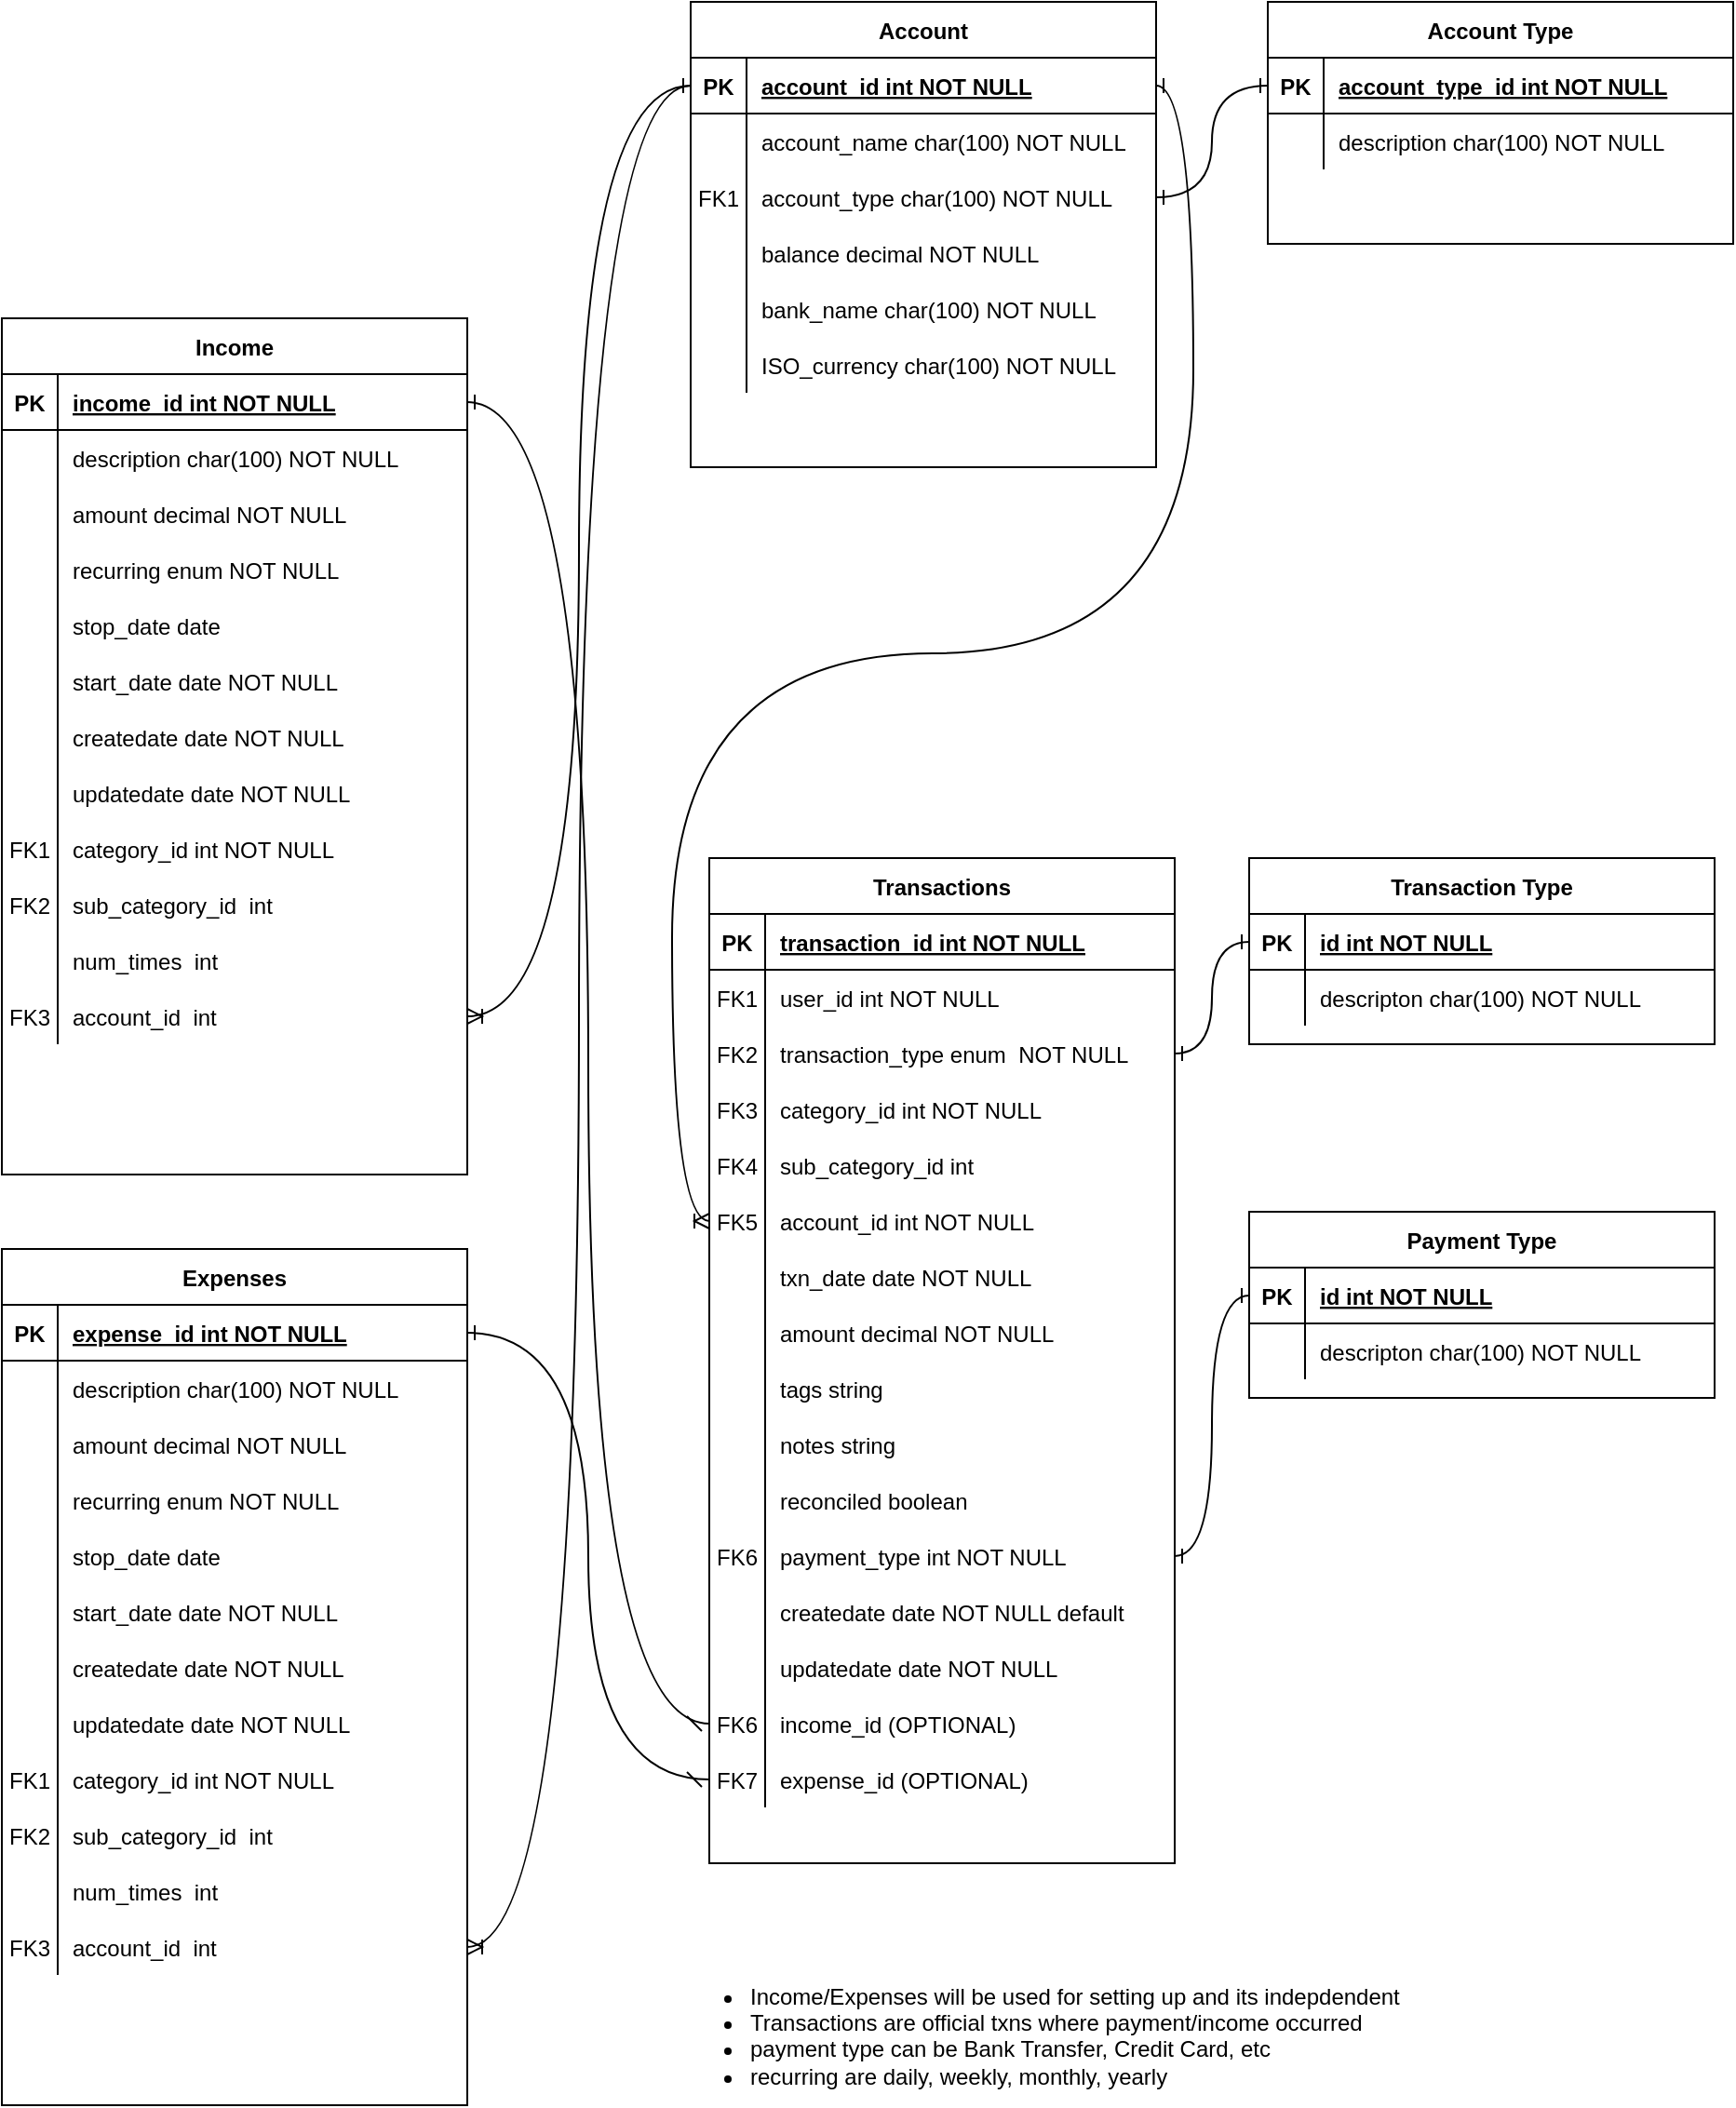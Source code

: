 <mxfile version="25.0.3">
  <diagram id="R2lEEEUBdFMjLlhIrx00" name="Page-1">
    <mxGraphModel dx="1194" dy="772" grid="1" gridSize="10" guides="1" tooltips="1" connect="1" arrows="1" fold="1" page="1" pageScale="1" pageWidth="850" pageHeight="1100" math="0" shadow="0" extFonts="Permanent Marker^https://fonts.googleapis.com/css?family=Permanent+Marker">
      <root>
        <mxCell id="0" />
        <mxCell id="1" parent="0" />
        <mxCell id="mBPnkxKKCFtXmlQn4-FQ-37" value="Transactions" style="shape=table;startSize=30;container=1;collapsible=1;childLayout=tableLayout;fixedRows=1;rowLines=0;fontStyle=1;align=center;resizeLast=1;" vertex="1" parent="1">
          <mxGeometry x="460" y="500" width="250" height="540" as="geometry" />
        </mxCell>
        <mxCell id="mBPnkxKKCFtXmlQn4-FQ-38" value="" style="shape=partialRectangle;collapsible=0;dropTarget=0;pointerEvents=0;fillColor=none;points=[[0,0.5],[1,0.5]];portConstraint=eastwest;top=0;left=0;right=0;bottom=1;" vertex="1" parent="mBPnkxKKCFtXmlQn4-FQ-37">
          <mxGeometry y="30" width="250" height="30" as="geometry" />
        </mxCell>
        <mxCell id="mBPnkxKKCFtXmlQn4-FQ-39" value="PK" style="shape=partialRectangle;overflow=hidden;connectable=0;fillColor=none;top=0;left=0;bottom=0;right=0;fontStyle=1;" vertex="1" parent="mBPnkxKKCFtXmlQn4-FQ-38">
          <mxGeometry width="30" height="30" as="geometry">
            <mxRectangle width="30" height="30" as="alternateBounds" />
          </mxGeometry>
        </mxCell>
        <mxCell id="mBPnkxKKCFtXmlQn4-FQ-40" value="transaction_id int NOT NULL " style="shape=partialRectangle;overflow=hidden;connectable=0;fillColor=none;top=0;left=0;bottom=0;right=0;align=left;spacingLeft=6;fontStyle=5;" vertex="1" parent="mBPnkxKKCFtXmlQn4-FQ-38">
          <mxGeometry x="30" width="220" height="30" as="geometry">
            <mxRectangle width="220" height="30" as="alternateBounds" />
          </mxGeometry>
        </mxCell>
        <mxCell id="mBPnkxKKCFtXmlQn4-FQ-41" value="" style="shape=partialRectangle;collapsible=0;dropTarget=0;pointerEvents=0;fillColor=none;points=[[0,0.5],[1,0.5]];portConstraint=eastwest;top=0;left=0;right=0;bottom=0;" vertex="1" parent="mBPnkxKKCFtXmlQn4-FQ-37">
          <mxGeometry y="60" width="250" height="30" as="geometry" />
        </mxCell>
        <mxCell id="mBPnkxKKCFtXmlQn4-FQ-42" value="FK1" style="shape=partialRectangle;overflow=hidden;connectable=0;fillColor=none;top=0;left=0;bottom=0;right=0;" vertex="1" parent="mBPnkxKKCFtXmlQn4-FQ-41">
          <mxGeometry width="30" height="30" as="geometry">
            <mxRectangle width="30" height="30" as="alternateBounds" />
          </mxGeometry>
        </mxCell>
        <mxCell id="mBPnkxKKCFtXmlQn4-FQ-43" value="user_id int NOT NULL" style="shape=partialRectangle;overflow=hidden;connectable=0;fillColor=none;top=0;left=0;bottom=0;right=0;align=left;spacingLeft=6;" vertex="1" parent="mBPnkxKKCFtXmlQn4-FQ-41">
          <mxGeometry x="30" width="220" height="30" as="geometry">
            <mxRectangle width="220" height="30" as="alternateBounds" />
          </mxGeometry>
        </mxCell>
        <mxCell id="mBPnkxKKCFtXmlQn4-FQ-44" value="" style="shape=partialRectangle;collapsible=0;dropTarget=0;pointerEvents=0;fillColor=none;points=[[0,0.5],[1,0.5]];portConstraint=eastwest;top=0;left=0;right=0;bottom=0;" vertex="1" parent="mBPnkxKKCFtXmlQn4-FQ-37">
          <mxGeometry y="90" width="250" height="30" as="geometry" />
        </mxCell>
        <mxCell id="mBPnkxKKCFtXmlQn4-FQ-45" value="FK2" style="shape=partialRectangle;overflow=hidden;connectable=0;fillColor=none;top=0;left=0;bottom=0;right=0;" vertex="1" parent="mBPnkxKKCFtXmlQn4-FQ-44">
          <mxGeometry width="30" height="30" as="geometry">
            <mxRectangle width="30" height="30" as="alternateBounds" />
          </mxGeometry>
        </mxCell>
        <mxCell id="mBPnkxKKCFtXmlQn4-FQ-46" value="transaction_type enum  NOT NULL" style="shape=partialRectangle;overflow=hidden;connectable=0;fillColor=none;top=0;left=0;bottom=0;right=0;align=left;spacingLeft=6;" vertex="1" parent="mBPnkxKKCFtXmlQn4-FQ-44">
          <mxGeometry x="30" width="220" height="30" as="geometry">
            <mxRectangle width="220" height="30" as="alternateBounds" />
          </mxGeometry>
        </mxCell>
        <mxCell id="mBPnkxKKCFtXmlQn4-FQ-47" value="" style="shape=partialRectangle;collapsible=0;dropTarget=0;pointerEvents=0;fillColor=none;points=[[0,0.5],[1,0.5]];portConstraint=eastwest;top=0;left=0;right=0;bottom=0;" vertex="1" parent="mBPnkxKKCFtXmlQn4-FQ-37">
          <mxGeometry y="120" width="250" height="30" as="geometry" />
        </mxCell>
        <mxCell id="mBPnkxKKCFtXmlQn4-FQ-48" value="FK3" style="shape=partialRectangle;overflow=hidden;connectable=0;fillColor=none;top=0;left=0;bottom=0;right=0;" vertex="1" parent="mBPnkxKKCFtXmlQn4-FQ-47">
          <mxGeometry width="30" height="30" as="geometry">
            <mxRectangle width="30" height="30" as="alternateBounds" />
          </mxGeometry>
        </mxCell>
        <mxCell id="mBPnkxKKCFtXmlQn4-FQ-49" value="category_id int NOT NULL" style="shape=partialRectangle;overflow=hidden;connectable=0;fillColor=none;top=0;left=0;bottom=0;right=0;align=left;spacingLeft=6;" vertex="1" parent="mBPnkxKKCFtXmlQn4-FQ-47">
          <mxGeometry x="30" width="220" height="30" as="geometry">
            <mxRectangle width="220" height="30" as="alternateBounds" />
          </mxGeometry>
        </mxCell>
        <mxCell id="mBPnkxKKCFtXmlQn4-FQ-50" value="" style="shape=partialRectangle;collapsible=0;dropTarget=0;pointerEvents=0;fillColor=none;points=[[0,0.5],[1,0.5]];portConstraint=eastwest;top=0;left=0;right=0;bottom=0;" vertex="1" parent="mBPnkxKKCFtXmlQn4-FQ-37">
          <mxGeometry y="150" width="250" height="30" as="geometry" />
        </mxCell>
        <mxCell id="mBPnkxKKCFtXmlQn4-FQ-51" value="FK4" style="shape=partialRectangle;overflow=hidden;connectable=0;fillColor=none;top=0;left=0;bottom=0;right=0;" vertex="1" parent="mBPnkxKKCFtXmlQn4-FQ-50">
          <mxGeometry width="30" height="30" as="geometry">
            <mxRectangle width="30" height="30" as="alternateBounds" />
          </mxGeometry>
        </mxCell>
        <mxCell id="mBPnkxKKCFtXmlQn4-FQ-52" value="sub_category_id int" style="shape=partialRectangle;overflow=hidden;connectable=0;fillColor=none;top=0;left=0;bottom=0;right=0;align=left;spacingLeft=6;" vertex="1" parent="mBPnkxKKCFtXmlQn4-FQ-50">
          <mxGeometry x="30" width="220" height="30" as="geometry">
            <mxRectangle width="220" height="30" as="alternateBounds" />
          </mxGeometry>
        </mxCell>
        <mxCell id="mBPnkxKKCFtXmlQn4-FQ-53" value="" style="shape=partialRectangle;collapsible=0;dropTarget=0;pointerEvents=0;fillColor=none;points=[[0,0.5],[1,0.5]];portConstraint=eastwest;top=0;left=0;right=0;bottom=0;" vertex="1" parent="mBPnkxKKCFtXmlQn4-FQ-37">
          <mxGeometry y="180" width="250" height="30" as="geometry" />
        </mxCell>
        <mxCell id="mBPnkxKKCFtXmlQn4-FQ-54" value="FK5" style="shape=partialRectangle;overflow=hidden;connectable=0;fillColor=none;top=0;left=0;bottom=0;right=0;" vertex="1" parent="mBPnkxKKCFtXmlQn4-FQ-53">
          <mxGeometry width="30" height="30" as="geometry">
            <mxRectangle width="30" height="30" as="alternateBounds" />
          </mxGeometry>
        </mxCell>
        <mxCell id="mBPnkxKKCFtXmlQn4-FQ-55" value="account_id int NOT NULL" style="shape=partialRectangle;overflow=hidden;connectable=0;fillColor=none;top=0;left=0;bottom=0;right=0;align=left;spacingLeft=6;" vertex="1" parent="mBPnkxKKCFtXmlQn4-FQ-53">
          <mxGeometry x="30" width="220" height="30" as="geometry">
            <mxRectangle width="220" height="30" as="alternateBounds" />
          </mxGeometry>
        </mxCell>
        <mxCell id="mBPnkxKKCFtXmlQn4-FQ-56" value="" style="shape=partialRectangle;collapsible=0;dropTarget=0;pointerEvents=0;fillColor=none;points=[[0,0.5],[1,0.5]];portConstraint=eastwest;top=0;left=0;right=0;bottom=0;" vertex="1" parent="mBPnkxKKCFtXmlQn4-FQ-37">
          <mxGeometry y="210" width="250" height="30" as="geometry" />
        </mxCell>
        <mxCell id="mBPnkxKKCFtXmlQn4-FQ-57" value="" style="shape=partialRectangle;overflow=hidden;connectable=0;fillColor=none;top=0;left=0;bottom=0;right=0;" vertex="1" parent="mBPnkxKKCFtXmlQn4-FQ-56">
          <mxGeometry width="30" height="30" as="geometry">
            <mxRectangle width="30" height="30" as="alternateBounds" />
          </mxGeometry>
        </mxCell>
        <mxCell id="mBPnkxKKCFtXmlQn4-FQ-58" value="txn_date date NOT NULL" style="shape=partialRectangle;overflow=hidden;connectable=0;fillColor=none;top=0;left=0;bottom=0;right=0;align=left;spacingLeft=6;" vertex="1" parent="mBPnkxKKCFtXmlQn4-FQ-56">
          <mxGeometry x="30" width="220" height="30" as="geometry">
            <mxRectangle width="220" height="30" as="alternateBounds" />
          </mxGeometry>
        </mxCell>
        <mxCell id="mBPnkxKKCFtXmlQn4-FQ-59" value="" style="shape=partialRectangle;collapsible=0;dropTarget=0;pointerEvents=0;fillColor=none;points=[[0,0.5],[1,0.5]];portConstraint=eastwest;top=0;left=0;right=0;bottom=0;" vertex="1" parent="mBPnkxKKCFtXmlQn4-FQ-37">
          <mxGeometry y="240" width="250" height="30" as="geometry" />
        </mxCell>
        <mxCell id="mBPnkxKKCFtXmlQn4-FQ-60" value="" style="shape=partialRectangle;overflow=hidden;connectable=0;fillColor=none;top=0;left=0;bottom=0;right=0;" vertex="1" parent="mBPnkxKKCFtXmlQn4-FQ-59">
          <mxGeometry width="30" height="30" as="geometry">
            <mxRectangle width="30" height="30" as="alternateBounds" />
          </mxGeometry>
        </mxCell>
        <mxCell id="mBPnkxKKCFtXmlQn4-FQ-61" value="amount decimal NOT NULL" style="shape=partialRectangle;overflow=hidden;connectable=0;fillColor=none;top=0;left=0;bottom=0;right=0;align=left;spacingLeft=6;" vertex="1" parent="mBPnkxKKCFtXmlQn4-FQ-59">
          <mxGeometry x="30" width="220" height="30" as="geometry">
            <mxRectangle width="220" height="30" as="alternateBounds" />
          </mxGeometry>
        </mxCell>
        <mxCell id="mBPnkxKKCFtXmlQn4-FQ-62" value="" style="shape=partialRectangle;collapsible=0;dropTarget=0;pointerEvents=0;fillColor=none;points=[[0,0.5],[1,0.5]];portConstraint=eastwest;top=0;left=0;right=0;bottom=0;" vertex="1" parent="mBPnkxKKCFtXmlQn4-FQ-37">
          <mxGeometry y="270" width="250" height="30" as="geometry" />
        </mxCell>
        <mxCell id="mBPnkxKKCFtXmlQn4-FQ-63" value="" style="shape=partialRectangle;overflow=hidden;connectable=0;fillColor=none;top=0;left=0;bottom=0;right=0;" vertex="1" parent="mBPnkxKKCFtXmlQn4-FQ-62">
          <mxGeometry width="30" height="30" as="geometry">
            <mxRectangle width="30" height="30" as="alternateBounds" />
          </mxGeometry>
        </mxCell>
        <mxCell id="mBPnkxKKCFtXmlQn4-FQ-64" value="tags string" style="shape=partialRectangle;overflow=hidden;connectable=0;fillColor=none;top=0;left=0;bottom=0;right=0;align=left;spacingLeft=6;" vertex="1" parent="mBPnkxKKCFtXmlQn4-FQ-62">
          <mxGeometry x="30" width="220" height="30" as="geometry">
            <mxRectangle width="220" height="30" as="alternateBounds" />
          </mxGeometry>
        </mxCell>
        <mxCell id="mBPnkxKKCFtXmlQn4-FQ-65" value="" style="shape=partialRectangle;collapsible=0;dropTarget=0;pointerEvents=0;fillColor=none;points=[[0,0.5],[1,0.5]];portConstraint=eastwest;top=0;left=0;right=0;bottom=0;" vertex="1" parent="mBPnkxKKCFtXmlQn4-FQ-37">
          <mxGeometry y="300" width="250" height="30" as="geometry" />
        </mxCell>
        <mxCell id="mBPnkxKKCFtXmlQn4-FQ-66" value="" style="shape=partialRectangle;overflow=hidden;connectable=0;fillColor=none;top=0;left=0;bottom=0;right=0;" vertex="1" parent="mBPnkxKKCFtXmlQn4-FQ-65">
          <mxGeometry width="30" height="30" as="geometry">
            <mxRectangle width="30" height="30" as="alternateBounds" />
          </mxGeometry>
        </mxCell>
        <mxCell id="mBPnkxKKCFtXmlQn4-FQ-67" value="notes string" style="shape=partialRectangle;overflow=hidden;connectable=0;fillColor=none;top=0;left=0;bottom=0;right=0;align=left;spacingLeft=6;" vertex="1" parent="mBPnkxKKCFtXmlQn4-FQ-65">
          <mxGeometry x="30" width="220" height="30" as="geometry">
            <mxRectangle width="220" height="30" as="alternateBounds" />
          </mxGeometry>
        </mxCell>
        <mxCell id="mBPnkxKKCFtXmlQn4-FQ-104" value="" style="shape=partialRectangle;collapsible=0;dropTarget=0;pointerEvents=0;fillColor=none;points=[[0,0.5],[1,0.5]];portConstraint=eastwest;top=0;left=0;right=0;bottom=0;" vertex="1" parent="mBPnkxKKCFtXmlQn4-FQ-37">
          <mxGeometry y="330" width="250" height="30" as="geometry" />
        </mxCell>
        <mxCell id="mBPnkxKKCFtXmlQn4-FQ-105" value="" style="shape=partialRectangle;overflow=hidden;connectable=0;fillColor=none;top=0;left=0;bottom=0;right=0;" vertex="1" parent="mBPnkxKKCFtXmlQn4-FQ-104">
          <mxGeometry width="30" height="30" as="geometry">
            <mxRectangle width="30" height="30" as="alternateBounds" />
          </mxGeometry>
        </mxCell>
        <mxCell id="mBPnkxKKCFtXmlQn4-FQ-106" value="reconciled boolean" style="shape=partialRectangle;overflow=hidden;connectable=0;fillColor=none;top=0;left=0;bottom=0;right=0;align=left;spacingLeft=6;" vertex="1" parent="mBPnkxKKCFtXmlQn4-FQ-104">
          <mxGeometry x="30" width="220" height="30" as="geometry">
            <mxRectangle width="220" height="30" as="alternateBounds" />
          </mxGeometry>
        </mxCell>
        <mxCell id="mBPnkxKKCFtXmlQn4-FQ-123" value="" style="shape=partialRectangle;collapsible=0;dropTarget=0;pointerEvents=0;fillColor=none;points=[[0,0.5],[1,0.5]];portConstraint=eastwest;top=0;left=0;right=0;bottom=0;" vertex="1" parent="mBPnkxKKCFtXmlQn4-FQ-37">
          <mxGeometry y="360" width="250" height="30" as="geometry" />
        </mxCell>
        <mxCell id="mBPnkxKKCFtXmlQn4-FQ-124" value="FK6" style="shape=partialRectangle;overflow=hidden;connectable=0;fillColor=none;top=0;left=0;bottom=0;right=0;" vertex="1" parent="mBPnkxKKCFtXmlQn4-FQ-123">
          <mxGeometry width="30" height="30" as="geometry">
            <mxRectangle width="30" height="30" as="alternateBounds" />
          </mxGeometry>
        </mxCell>
        <mxCell id="mBPnkxKKCFtXmlQn4-FQ-125" value="payment_type int NOT NULL" style="shape=partialRectangle;overflow=hidden;connectable=0;fillColor=none;top=0;left=0;bottom=0;right=0;align=left;spacingLeft=6;" vertex="1" parent="mBPnkxKKCFtXmlQn4-FQ-123">
          <mxGeometry x="30" width="220" height="30" as="geometry">
            <mxRectangle width="220" height="30" as="alternateBounds" />
          </mxGeometry>
        </mxCell>
        <mxCell id="mBPnkxKKCFtXmlQn4-FQ-140" value="" style="shape=partialRectangle;collapsible=0;dropTarget=0;pointerEvents=0;fillColor=none;points=[[0,0.5],[1,0.5]];portConstraint=eastwest;top=0;left=0;right=0;bottom=0;" vertex="1" parent="mBPnkxKKCFtXmlQn4-FQ-37">
          <mxGeometry y="390" width="250" height="30" as="geometry" />
        </mxCell>
        <mxCell id="mBPnkxKKCFtXmlQn4-FQ-141" value="" style="shape=partialRectangle;overflow=hidden;connectable=0;fillColor=none;top=0;left=0;bottom=0;right=0;" vertex="1" parent="mBPnkxKKCFtXmlQn4-FQ-140">
          <mxGeometry width="30" height="30" as="geometry">
            <mxRectangle width="30" height="30" as="alternateBounds" />
          </mxGeometry>
        </mxCell>
        <mxCell id="mBPnkxKKCFtXmlQn4-FQ-142" value="createdate date NOT NULL default" style="shape=partialRectangle;overflow=hidden;connectable=0;fillColor=none;top=0;left=0;bottom=0;right=0;align=left;spacingLeft=6;" vertex="1" parent="mBPnkxKKCFtXmlQn4-FQ-140">
          <mxGeometry x="30" width="220" height="30" as="geometry">
            <mxRectangle width="220" height="30" as="alternateBounds" />
          </mxGeometry>
        </mxCell>
        <mxCell id="mBPnkxKKCFtXmlQn4-FQ-143" value="" style="shape=partialRectangle;collapsible=0;dropTarget=0;pointerEvents=0;fillColor=none;points=[[0,0.5],[1,0.5]];portConstraint=eastwest;top=0;left=0;right=0;bottom=0;" vertex="1" parent="mBPnkxKKCFtXmlQn4-FQ-37">
          <mxGeometry y="420" width="250" height="30" as="geometry" />
        </mxCell>
        <mxCell id="mBPnkxKKCFtXmlQn4-FQ-144" value="" style="shape=partialRectangle;overflow=hidden;connectable=0;fillColor=none;top=0;left=0;bottom=0;right=0;" vertex="1" parent="mBPnkxKKCFtXmlQn4-FQ-143">
          <mxGeometry width="30" height="30" as="geometry">
            <mxRectangle width="30" height="30" as="alternateBounds" />
          </mxGeometry>
        </mxCell>
        <mxCell id="mBPnkxKKCFtXmlQn4-FQ-145" value="updatedate date NOT NULL " style="shape=partialRectangle;overflow=hidden;connectable=0;fillColor=none;top=0;left=0;bottom=0;right=0;align=left;spacingLeft=6;" vertex="1" parent="mBPnkxKKCFtXmlQn4-FQ-143">
          <mxGeometry x="30" width="220" height="30" as="geometry">
            <mxRectangle width="220" height="30" as="alternateBounds" />
          </mxGeometry>
        </mxCell>
        <mxCell id="mBPnkxKKCFtXmlQn4-FQ-161" value="" style="shape=partialRectangle;collapsible=0;dropTarget=0;pointerEvents=0;fillColor=none;points=[[0,0.5],[1,0.5]];portConstraint=eastwest;top=0;left=0;right=0;bottom=0;" vertex="1" parent="mBPnkxKKCFtXmlQn4-FQ-37">
          <mxGeometry y="450" width="250" height="30" as="geometry" />
        </mxCell>
        <mxCell id="mBPnkxKKCFtXmlQn4-FQ-162" value="FK6" style="shape=partialRectangle;overflow=hidden;connectable=0;fillColor=none;top=0;left=0;bottom=0;right=0;" vertex="1" parent="mBPnkxKKCFtXmlQn4-FQ-161">
          <mxGeometry width="30" height="30" as="geometry">
            <mxRectangle width="30" height="30" as="alternateBounds" />
          </mxGeometry>
        </mxCell>
        <mxCell id="mBPnkxKKCFtXmlQn4-FQ-163" value="income_id (OPTIONAL) " style="shape=partialRectangle;overflow=hidden;connectable=0;fillColor=none;top=0;left=0;bottom=0;right=0;align=left;spacingLeft=6;" vertex="1" parent="mBPnkxKKCFtXmlQn4-FQ-161">
          <mxGeometry x="30" width="220" height="30" as="geometry">
            <mxRectangle width="220" height="30" as="alternateBounds" />
          </mxGeometry>
        </mxCell>
        <mxCell id="mBPnkxKKCFtXmlQn4-FQ-164" value="" style="shape=partialRectangle;collapsible=0;dropTarget=0;pointerEvents=0;fillColor=none;points=[[0,0.5],[1,0.5]];portConstraint=eastwest;top=0;left=0;right=0;bottom=0;" vertex="1" parent="mBPnkxKKCFtXmlQn4-FQ-37">
          <mxGeometry y="480" width="250" height="30" as="geometry" />
        </mxCell>
        <mxCell id="mBPnkxKKCFtXmlQn4-FQ-165" value="FK7" style="shape=partialRectangle;overflow=hidden;connectable=0;fillColor=none;top=0;left=0;bottom=0;right=0;" vertex="1" parent="mBPnkxKKCFtXmlQn4-FQ-164">
          <mxGeometry width="30" height="30" as="geometry">
            <mxRectangle width="30" height="30" as="alternateBounds" />
          </mxGeometry>
        </mxCell>
        <mxCell id="mBPnkxKKCFtXmlQn4-FQ-166" value="expense_id (OPTIONAL) " style="shape=partialRectangle;overflow=hidden;connectable=0;fillColor=none;top=0;left=0;bottom=0;right=0;align=left;spacingLeft=6;" vertex="1" parent="mBPnkxKKCFtXmlQn4-FQ-164">
          <mxGeometry x="30" width="220" height="30" as="geometry">
            <mxRectangle width="220" height="30" as="alternateBounds" />
          </mxGeometry>
        </mxCell>
        <mxCell id="mBPnkxKKCFtXmlQn4-FQ-75" value="Account" style="shape=table;startSize=30;container=1;collapsible=1;childLayout=tableLayout;fixedRows=1;rowLines=0;fontStyle=1;align=center;resizeLast=1;" vertex="1" parent="1">
          <mxGeometry x="450" y="40" width="250" height="250" as="geometry" />
        </mxCell>
        <mxCell id="mBPnkxKKCFtXmlQn4-FQ-76" value="" style="shape=partialRectangle;collapsible=0;dropTarget=0;pointerEvents=0;fillColor=none;points=[[0,0.5],[1,0.5]];portConstraint=eastwest;top=0;left=0;right=0;bottom=1;" vertex="1" parent="mBPnkxKKCFtXmlQn4-FQ-75">
          <mxGeometry y="30" width="250" height="30" as="geometry" />
        </mxCell>
        <mxCell id="mBPnkxKKCFtXmlQn4-FQ-77" value="PK" style="shape=partialRectangle;overflow=hidden;connectable=0;fillColor=none;top=0;left=0;bottom=0;right=0;fontStyle=1;" vertex="1" parent="mBPnkxKKCFtXmlQn4-FQ-76">
          <mxGeometry width="30" height="30" as="geometry">
            <mxRectangle width="30" height="30" as="alternateBounds" />
          </mxGeometry>
        </mxCell>
        <mxCell id="mBPnkxKKCFtXmlQn4-FQ-78" value="account_id int NOT NULL " style="shape=partialRectangle;overflow=hidden;connectable=0;fillColor=none;top=0;left=0;bottom=0;right=0;align=left;spacingLeft=6;fontStyle=5;" vertex="1" parent="mBPnkxKKCFtXmlQn4-FQ-76">
          <mxGeometry x="30" width="220" height="30" as="geometry">
            <mxRectangle width="220" height="30" as="alternateBounds" />
          </mxGeometry>
        </mxCell>
        <mxCell id="mBPnkxKKCFtXmlQn4-FQ-79" value="" style="shape=partialRectangle;collapsible=0;dropTarget=0;pointerEvents=0;fillColor=none;points=[[0,0.5],[1,0.5]];portConstraint=eastwest;top=0;left=0;right=0;bottom=0;" vertex="1" parent="mBPnkxKKCFtXmlQn4-FQ-75">
          <mxGeometry y="60" width="250" height="30" as="geometry" />
        </mxCell>
        <mxCell id="mBPnkxKKCFtXmlQn4-FQ-80" value="" style="shape=partialRectangle;overflow=hidden;connectable=0;fillColor=none;top=0;left=0;bottom=0;right=0;" vertex="1" parent="mBPnkxKKCFtXmlQn4-FQ-79">
          <mxGeometry width="30" height="30" as="geometry">
            <mxRectangle width="30" height="30" as="alternateBounds" />
          </mxGeometry>
        </mxCell>
        <mxCell id="mBPnkxKKCFtXmlQn4-FQ-81" value="account_name char(100) NOT NULL" style="shape=partialRectangle;overflow=hidden;connectable=0;fillColor=none;top=0;left=0;bottom=0;right=0;align=left;spacingLeft=6;" vertex="1" parent="mBPnkxKKCFtXmlQn4-FQ-79">
          <mxGeometry x="30" width="220" height="30" as="geometry">
            <mxRectangle width="220" height="30" as="alternateBounds" />
          </mxGeometry>
        </mxCell>
        <mxCell id="mBPnkxKKCFtXmlQn4-FQ-223" value="" style="shape=partialRectangle;collapsible=0;dropTarget=0;pointerEvents=0;fillColor=none;points=[[0,0.5],[1,0.5]];portConstraint=eastwest;top=0;left=0;right=0;bottom=0;" vertex="1" parent="mBPnkxKKCFtXmlQn4-FQ-75">
          <mxGeometry y="90" width="250" height="30" as="geometry" />
        </mxCell>
        <mxCell id="mBPnkxKKCFtXmlQn4-FQ-224" value="FK1" style="shape=partialRectangle;overflow=hidden;connectable=0;fillColor=none;top=0;left=0;bottom=0;right=0;" vertex="1" parent="mBPnkxKKCFtXmlQn4-FQ-223">
          <mxGeometry width="30" height="30" as="geometry">
            <mxRectangle width="30" height="30" as="alternateBounds" />
          </mxGeometry>
        </mxCell>
        <mxCell id="mBPnkxKKCFtXmlQn4-FQ-225" value="account_type char(100) NOT NULL" style="shape=partialRectangle;overflow=hidden;connectable=0;fillColor=none;top=0;left=0;bottom=0;right=0;align=left;spacingLeft=6;" vertex="1" parent="mBPnkxKKCFtXmlQn4-FQ-223">
          <mxGeometry x="30" width="220" height="30" as="geometry">
            <mxRectangle width="220" height="30" as="alternateBounds" />
          </mxGeometry>
        </mxCell>
        <mxCell id="mBPnkxKKCFtXmlQn4-FQ-236" value="" style="shape=partialRectangle;collapsible=0;dropTarget=0;pointerEvents=0;fillColor=none;points=[[0,0.5],[1,0.5]];portConstraint=eastwest;top=0;left=0;right=0;bottom=0;" vertex="1" parent="mBPnkxKKCFtXmlQn4-FQ-75">
          <mxGeometry y="120" width="250" height="30" as="geometry" />
        </mxCell>
        <mxCell id="mBPnkxKKCFtXmlQn4-FQ-237" value="" style="shape=partialRectangle;overflow=hidden;connectable=0;fillColor=none;top=0;left=0;bottom=0;right=0;" vertex="1" parent="mBPnkxKKCFtXmlQn4-FQ-236">
          <mxGeometry width="30" height="30" as="geometry">
            <mxRectangle width="30" height="30" as="alternateBounds" />
          </mxGeometry>
        </mxCell>
        <mxCell id="mBPnkxKKCFtXmlQn4-FQ-238" value="balance decimal NOT NULL" style="shape=partialRectangle;overflow=hidden;connectable=0;fillColor=none;top=0;left=0;bottom=0;right=0;align=left;spacingLeft=6;" vertex="1" parent="mBPnkxKKCFtXmlQn4-FQ-236">
          <mxGeometry x="30" width="220" height="30" as="geometry">
            <mxRectangle width="220" height="30" as="alternateBounds" />
          </mxGeometry>
        </mxCell>
        <mxCell id="mBPnkxKKCFtXmlQn4-FQ-239" value="" style="shape=partialRectangle;collapsible=0;dropTarget=0;pointerEvents=0;fillColor=none;points=[[0,0.5],[1,0.5]];portConstraint=eastwest;top=0;left=0;right=0;bottom=0;" vertex="1" parent="mBPnkxKKCFtXmlQn4-FQ-75">
          <mxGeometry y="150" width="250" height="30" as="geometry" />
        </mxCell>
        <mxCell id="mBPnkxKKCFtXmlQn4-FQ-240" value="" style="shape=partialRectangle;overflow=hidden;connectable=0;fillColor=none;top=0;left=0;bottom=0;right=0;" vertex="1" parent="mBPnkxKKCFtXmlQn4-FQ-239">
          <mxGeometry width="30" height="30" as="geometry">
            <mxRectangle width="30" height="30" as="alternateBounds" />
          </mxGeometry>
        </mxCell>
        <mxCell id="mBPnkxKKCFtXmlQn4-FQ-241" value="bank_name char(100) NOT NULL" style="shape=partialRectangle;overflow=hidden;connectable=0;fillColor=none;top=0;left=0;bottom=0;right=0;align=left;spacingLeft=6;" vertex="1" parent="mBPnkxKKCFtXmlQn4-FQ-239">
          <mxGeometry x="30" width="220" height="30" as="geometry">
            <mxRectangle width="220" height="30" as="alternateBounds" />
          </mxGeometry>
        </mxCell>
        <mxCell id="mBPnkxKKCFtXmlQn4-FQ-242" value="" style="shape=partialRectangle;collapsible=0;dropTarget=0;pointerEvents=0;fillColor=none;points=[[0,0.5],[1,0.5]];portConstraint=eastwest;top=0;left=0;right=0;bottom=0;" vertex="1" parent="mBPnkxKKCFtXmlQn4-FQ-75">
          <mxGeometry y="180" width="250" height="30" as="geometry" />
        </mxCell>
        <mxCell id="mBPnkxKKCFtXmlQn4-FQ-243" value="" style="shape=partialRectangle;overflow=hidden;connectable=0;fillColor=none;top=0;left=0;bottom=0;right=0;" vertex="1" parent="mBPnkxKKCFtXmlQn4-FQ-242">
          <mxGeometry width="30" height="30" as="geometry">
            <mxRectangle width="30" height="30" as="alternateBounds" />
          </mxGeometry>
        </mxCell>
        <mxCell id="mBPnkxKKCFtXmlQn4-FQ-244" value="ISO_currency char(100) NOT NULL" style="shape=partialRectangle;overflow=hidden;connectable=0;fillColor=none;top=0;left=0;bottom=0;right=0;align=left;spacingLeft=6;" vertex="1" parent="mBPnkxKKCFtXmlQn4-FQ-242">
          <mxGeometry x="30" width="220" height="30" as="geometry">
            <mxRectangle width="220" height="30" as="alternateBounds" />
          </mxGeometry>
        </mxCell>
        <mxCell id="mBPnkxKKCFtXmlQn4-FQ-89" value="Transaction Type" style="shape=table;startSize=30;container=1;collapsible=1;childLayout=tableLayout;fixedRows=1;rowLines=0;fontStyle=1;align=center;resizeLast=1;" vertex="1" parent="1">
          <mxGeometry x="750" y="500" width="250" height="100" as="geometry" />
        </mxCell>
        <mxCell id="mBPnkxKKCFtXmlQn4-FQ-90" value="" style="shape=partialRectangle;collapsible=0;dropTarget=0;pointerEvents=0;fillColor=none;points=[[0,0.5],[1,0.5]];portConstraint=eastwest;top=0;left=0;right=0;bottom=1;" vertex="1" parent="mBPnkxKKCFtXmlQn4-FQ-89">
          <mxGeometry y="30" width="250" height="30" as="geometry" />
        </mxCell>
        <mxCell id="mBPnkxKKCFtXmlQn4-FQ-91" value="PK" style="shape=partialRectangle;overflow=hidden;connectable=0;fillColor=none;top=0;left=0;bottom=0;right=0;fontStyle=1;" vertex="1" parent="mBPnkxKKCFtXmlQn4-FQ-90">
          <mxGeometry width="30" height="30" as="geometry">
            <mxRectangle width="30" height="30" as="alternateBounds" />
          </mxGeometry>
        </mxCell>
        <mxCell id="mBPnkxKKCFtXmlQn4-FQ-92" value="id int NOT NULL " style="shape=partialRectangle;overflow=hidden;connectable=0;fillColor=none;top=0;left=0;bottom=0;right=0;align=left;spacingLeft=6;fontStyle=5;" vertex="1" parent="mBPnkxKKCFtXmlQn4-FQ-90">
          <mxGeometry x="30" width="220" height="30" as="geometry">
            <mxRectangle width="220" height="30" as="alternateBounds" />
          </mxGeometry>
        </mxCell>
        <mxCell id="mBPnkxKKCFtXmlQn4-FQ-93" value="" style="shape=partialRectangle;collapsible=0;dropTarget=0;pointerEvents=0;fillColor=none;points=[[0,0.5],[1,0.5]];portConstraint=eastwest;top=0;left=0;right=0;bottom=0;" vertex="1" parent="mBPnkxKKCFtXmlQn4-FQ-89">
          <mxGeometry y="60" width="250" height="30" as="geometry" />
        </mxCell>
        <mxCell id="mBPnkxKKCFtXmlQn4-FQ-94" value="" style="shape=partialRectangle;overflow=hidden;connectable=0;fillColor=none;top=0;left=0;bottom=0;right=0;" vertex="1" parent="mBPnkxKKCFtXmlQn4-FQ-93">
          <mxGeometry width="30" height="30" as="geometry">
            <mxRectangle width="30" height="30" as="alternateBounds" />
          </mxGeometry>
        </mxCell>
        <mxCell id="mBPnkxKKCFtXmlQn4-FQ-95" value="descripton char(100) NOT NULL" style="shape=partialRectangle;overflow=hidden;connectable=0;fillColor=none;top=0;left=0;bottom=0;right=0;align=left;spacingLeft=6;" vertex="1" parent="mBPnkxKKCFtXmlQn4-FQ-93">
          <mxGeometry x="30" width="220" height="30" as="geometry">
            <mxRectangle width="220" height="30" as="alternateBounds" />
          </mxGeometry>
        </mxCell>
        <mxCell id="mBPnkxKKCFtXmlQn4-FQ-96" style="edgeStyle=orthogonalEdgeStyle;rounded=0;orthogonalLoop=1;jettySize=auto;html=1;startArrow=ERone;startFill=0;curved=1;endArrow=ERone;endFill=0;" edge="1" parent="1" source="mBPnkxKKCFtXmlQn4-FQ-44" target="mBPnkxKKCFtXmlQn4-FQ-90">
          <mxGeometry relative="1" as="geometry" />
        </mxCell>
        <mxCell id="mBPnkxKKCFtXmlQn4-FQ-116" value="Payment Type" style="shape=table;startSize=30;container=1;collapsible=1;childLayout=tableLayout;fixedRows=1;rowLines=0;fontStyle=1;align=center;resizeLast=1;" vertex="1" parent="1">
          <mxGeometry x="750" y="690" width="250" height="100" as="geometry" />
        </mxCell>
        <mxCell id="mBPnkxKKCFtXmlQn4-FQ-117" value="" style="shape=partialRectangle;collapsible=0;dropTarget=0;pointerEvents=0;fillColor=none;points=[[0,0.5],[1,0.5]];portConstraint=eastwest;top=0;left=0;right=0;bottom=1;" vertex="1" parent="mBPnkxKKCFtXmlQn4-FQ-116">
          <mxGeometry y="30" width="250" height="30" as="geometry" />
        </mxCell>
        <mxCell id="mBPnkxKKCFtXmlQn4-FQ-118" value="PK" style="shape=partialRectangle;overflow=hidden;connectable=0;fillColor=none;top=0;left=0;bottom=0;right=0;fontStyle=1;" vertex="1" parent="mBPnkxKKCFtXmlQn4-FQ-117">
          <mxGeometry width="30" height="30" as="geometry">
            <mxRectangle width="30" height="30" as="alternateBounds" />
          </mxGeometry>
        </mxCell>
        <mxCell id="mBPnkxKKCFtXmlQn4-FQ-119" value="id int NOT NULL " style="shape=partialRectangle;overflow=hidden;connectable=0;fillColor=none;top=0;left=0;bottom=0;right=0;align=left;spacingLeft=6;fontStyle=5;" vertex="1" parent="mBPnkxKKCFtXmlQn4-FQ-117">
          <mxGeometry x="30" width="220" height="30" as="geometry">
            <mxRectangle width="220" height="30" as="alternateBounds" />
          </mxGeometry>
        </mxCell>
        <mxCell id="mBPnkxKKCFtXmlQn4-FQ-120" value="" style="shape=partialRectangle;collapsible=0;dropTarget=0;pointerEvents=0;fillColor=none;points=[[0,0.5],[1,0.5]];portConstraint=eastwest;top=0;left=0;right=0;bottom=0;" vertex="1" parent="mBPnkxKKCFtXmlQn4-FQ-116">
          <mxGeometry y="60" width="250" height="30" as="geometry" />
        </mxCell>
        <mxCell id="mBPnkxKKCFtXmlQn4-FQ-121" value="" style="shape=partialRectangle;overflow=hidden;connectable=0;fillColor=none;top=0;left=0;bottom=0;right=0;" vertex="1" parent="mBPnkxKKCFtXmlQn4-FQ-120">
          <mxGeometry width="30" height="30" as="geometry">
            <mxRectangle width="30" height="30" as="alternateBounds" />
          </mxGeometry>
        </mxCell>
        <mxCell id="mBPnkxKKCFtXmlQn4-FQ-122" value="descripton char(100) NOT NULL" style="shape=partialRectangle;overflow=hidden;connectable=0;fillColor=none;top=0;left=0;bottom=0;right=0;align=left;spacingLeft=6;" vertex="1" parent="mBPnkxKKCFtXmlQn4-FQ-120">
          <mxGeometry x="30" width="220" height="30" as="geometry">
            <mxRectangle width="220" height="30" as="alternateBounds" />
          </mxGeometry>
        </mxCell>
        <mxCell id="mBPnkxKKCFtXmlQn4-FQ-126" style="edgeStyle=orthogonalEdgeStyle;rounded=0;orthogonalLoop=1;jettySize=auto;html=1;curved=1;startArrow=ERone;startFill=0;endArrow=ERone;endFill=0;" edge="1" parent="1" source="mBPnkxKKCFtXmlQn4-FQ-123" target="mBPnkxKKCFtXmlQn4-FQ-117">
          <mxGeometry relative="1" as="geometry" />
        </mxCell>
        <mxCell id="mBPnkxKKCFtXmlQn4-FQ-127" value="Income" style="shape=table;startSize=30;container=1;collapsible=1;childLayout=tableLayout;fixedRows=1;rowLines=0;fontStyle=1;align=center;resizeLast=1;" vertex="1" parent="1">
          <mxGeometry x="80" y="210" width="250" height="460" as="geometry" />
        </mxCell>
        <mxCell id="mBPnkxKKCFtXmlQn4-FQ-128" value="" style="shape=partialRectangle;collapsible=0;dropTarget=0;pointerEvents=0;fillColor=none;points=[[0,0.5],[1,0.5]];portConstraint=eastwest;top=0;left=0;right=0;bottom=1;" vertex="1" parent="mBPnkxKKCFtXmlQn4-FQ-127">
          <mxGeometry y="30" width="250" height="30" as="geometry" />
        </mxCell>
        <mxCell id="mBPnkxKKCFtXmlQn4-FQ-129" value="PK" style="shape=partialRectangle;overflow=hidden;connectable=0;fillColor=none;top=0;left=0;bottom=0;right=0;fontStyle=1;" vertex="1" parent="mBPnkxKKCFtXmlQn4-FQ-128">
          <mxGeometry width="30" height="30" as="geometry">
            <mxRectangle width="30" height="30" as="alternateBounds" />
          </mxGeometry>
        </mxCell>
        <mxCell id="mBPnkxKKCFtXmlQn4-FQ-130" value="income_id int NOT NULL " style="shape=partialRectangle;overflow=hidden;connectable=0;fillColor=none;top=0;left=0;bottom=0;right=0;align=left;spacingLeft=6;fontStyle=5;" vertex="1" parent="mBPnkxKKCFtXmlQn4-FQ-128">
          <mxGeometry x="30" width="220" height="30" as="geometry">
            <mxRectangle width="220" height="30" as="alternateBounds" />
          </mxGeometry>
        </mxCell>
        <mxCell id="mBPnkxKKCFtXmlQn4-FQ-131" value="" style="shape=partialRectangle;collapsible=0;dropTarget=0;pointerEvents=0;fillColor=none;points=[[0,0.5],[1,0.5]];portConstraint=eastwest;top=0;left=0;right=0;bottom=0;" vertex="1" parent="mBPnkxKKCFtXmlQn4-FQ-127">
          <mxGeometry y="60" width="250" height="30" as="geometry" />
        </mxCell>
        <mxCell id="mBPnkxKKCFtXmlQn4-FQ-132" value="" style="shape=partialRectangle;overflow=hidden;connectable=0;fillColor=none;top=0;left=0;bottom=0;right=0;" vertex="1" parent="mBPnkxKKCFtXmlQn4-FQ-131">
          <mxGeometry width="30" height="30" as="geometry">
            <mxRectangle width="30" height="30" as="alternateBounds" />
          </mxGeometry>
        </mxCell>
        <mxCell id="mBPnkxKKCFtXmlQn4-FQ-133" value="description char(100) NOT NULL" style="shape=partialRectangle;overflow=hidden;connectable=0;fillColor=none;top=0;left=0;bottom=0;right=0;align=left;spacingLeft=6;" vertex="1" parent="mBPnkxKKCFtXmlQn4-FQ-131">
          <mxGeometry x="30" width="220" height="30" as="geometry">
            <mxRectangle width="220" height="30" as="alternateBounds" />
          </mxGeometry>
        </mxCell>
        <mxCell id="mBPnkxKKCFtXmlQn4-FQ-134" value="" style="shape=partialRectangle;collapsible=0;dropTarget=0;pointerEvents=0;fillColor=none;points=[[0,0.5],[1,0.5]];portConstraint=eastwest;top=0;left=0;right=0;bottom=0;" vertex="1" parent="mBPnkxKKCFtXmlQn4-FQ-127">
          <mxGeometry y="90" width="250" height="30" as="geometry" />
        </mxCell>
        <mxCell id="mBPnkxKKCFtXmlQn4-FQ-135" value="" style="shape=partialRectangle;overflow=hidden;connectable=0;fillColor=none;top=0;left=0;bottom=0;right=0;" vertex="1" parent="mBPnkxKKCFtXmlQn4-FQ-134">
          <mxGeometry width="30" height="30" as="geometry">
            <mxRectangle width="30" height="30" as="alternateBounds" />
          </mxGeometry>
        </mxCell>
        <mxCell id="mBPnkxKKCFtXmlQn4-FQ-136" value="amount decimal NOT NULL" style="shape=partialRectangle;overflow=hidden;connectable=0;fillColor=none;top=0;left=0;bottom=0;right=0;align=left;spacingLeft=6;" vertex="1" parent="mBPnkxKKCFtXmlQn4-FQ-134">
          <mxGeometry x="30" width="220" height="30" as="geometry">
            <mxRectangle width="220" height="30" as="alternateBounds" />
          </mxGeometry>
        </mxCell>
        <mxCell id="mBPnkxKKCFtXmlQn4-FQ-146" value="" style="shape=partialRectangle;collapsible=0;dropTarget=0;pointerEvents=0;fillColor=none;points=[[0,0.5],[1,0.5]];portConstraint=eastwest;top=0;left=0;right=0;bottom=0;" vertex="1" parent="mBPnkxKKCFtXmlQn4-FQ-127">
          <mxGeometry y="120" width="250" height="30" as="geometry" />
        </mxCell>
        <mxCell id="mBPnkxKKCFtXmlQn4-FQ-147" value="" style="shape=partialRectangle;overflow=hidden;connectable=0;fillColor=none;top=0;left=0;bottom=0;right=0;" vertex="1" parent="mBPnkxKKCFtXmlQn4-FQ-146">
          <mxGeometry width="30" height="30" as="geometry">
            <mxRectangle width="30" height="30" as="alternateBounds" />
          </mxGeometry>
        </mxCell>
        <mxCell id="mBPnkxKKCFtXmlQn4-FQ-148" value="recurring enum NOT NULL" style="shape=partialRectangle;overflow=hidden;connectable=0;fillColor=none;top=0;left=0;bottom=0;right=0;align=left;spacingLeft=6;" vertex="1" parent="mBPnkxKKCFtXmlQn4-FQ-146">
          <mxGeometry x="30" width="220" height="30" as="geometry">
            <mxRectangle width="220" height="30" as="alternateBounds" />
          </mxGeometry>
        </mxCell>
        <mxCell id="mBPnkxKKCFtXmlQn4-FQ-149" value="" style="shape=partialRectangle;collapsible=0;dropTarget=0;pointerEvents=0;fillColor=none;points=[[0,0.5],[1,0.5]];portConstraint=eastwest;top=0;left=0;right=0;bottom=0;" vertex="1" parent="mBPnkxKKCFtXmlQn4-FQ-127">
          <mxGeometry y="150" width="250" height="30" as="geometry" />
        </mxCell>
        <mxCell id="mBPnkxKKCFtXmlQn4-FQ-150" value="" style="shape=partialRectangle;overflow=hidden;connectable=0;fillColor=none;top=0;left=0;bottom=0;right=0;" vertex="1" parent="mBPnkxKKCFtXmlQn4-FQ-149">
          <mxGeometry width="30" height="30" as="geometry">
            <mxRectangle width="30" height="30" as="alternateBounds" />
          </mxGeometry>
        </mxCell>
        <mxCell id="mBPnkxKKCFtXmlQn4-FQ-151" value="stop_date date" style="shape=partialRectangle;overflow=hidden;connectable=0;fillColor=none;top=0;left=0;bottom=0;right=0;align=left;spacingLeft=6;" vertex="1" parent="mBPnkxKKCFtXmlQn4-FQ-149">
          <mxGeometry x="30" width="220" height="30" as="geometry">
            <mxRectangle width="220" height="30" as="alternateBounds" />
          </mxGeometry>
        </mxCell>
        <mxCell id="mBPnkxKKCFtXmlQn4-FQ-152" value="" style="shape=partialRectangle;collapsible=0;dropTarget=0;pointerEvents=0;fillColor=none;points=[[0,0.5],[1,0.5]];portConstraint=eastwest;top=0;left=0;right=0;bottom=0;" vertex="1" parent="mBPnkxKKCFtXmlQn4-FQ-127">
          <mxGeometry y="180" width="250" height="30" as="geometry" />
        </mxCell>
        <mxCell id="mBPnkxKKCFtXmlQn4-FQ-153" value="" style="shape=partialRectangle;overflow=hidden;connectable=0;fillColor=none;top=0;left=0;bottom=0;right=0;" vertex="1" parent="mBPnkxKKCFtXmlQn4-FQ-152">
          <mxGeometry width="30" height="30" as="geometry">
            <mxRectangle width="30" height="30" as="alternateBounds" />
          </mxGeometry>
        </mxCell>
        <mxCell id="mBPnkxKKCFtXmlQn4-FQ-154" value="start_date date NOT NULL" style="shape=partialRectangle;overflow=hidden;connectable=0;fillColor=none;top=0;left=0;bottom=0;right=0;align=left;spacingLeft=6;" vertex="1" parent="mBPnkxKKCFtXmlQn4-FQ-152">
          <mxGeometry x="30" width="220" height="30" as="geometry">
            <mxRectangle width="220" height="30" as="alternateBounds" />
          </mxGeometry>
        </mxCell>
        <mxCell id="mBPnkxKKCFtXmlQn4-FQ-155" value="" style="shape=partialRectangle;collapsible=0;dropTarget=0;pointerEvents=0;fillColor=none;points=[[0,0.5],[1,0.5]];portConstraint=eastwest;top=0;left=0;right=0;bottom=0;" vertex="1" parent="mBPnkxKKCFtXmlQn4-FQ-127">
          <mxGeometry y="210" width="250" height="30" as="geometry" />
        </mxCell>
        <mxCell id="mBPnkxKKCFtXmlQn4-FQ-156" value="" style="shape=partialRectangle;overflow=hidden;connectable=0;fillColor=none;top=0;left=0;bottom=0;right=0;" vertex="1" parent="mBPnkxKKCFtXmlQn4-FQ-155">
          <mxGeometry width="30" height="30" as="geometry">
            <mxRectangle width="30" height="30" as="alternateBounds" />
          </mxGeometry>
        </mxCell>
        <mxCell id="mBPnkxKKCFtXmlQn4-FQ-157" value="createdate date NOT NULL" style="shape=partialRectangle;overflow=hidden;connectable=0;fillColor=none;top=0;left=0;bottom=0;right=0;align=left;spacingLeft=6;" vertex="1" parent="mBPnkxKKCFtXmlQn4-FQ-155">
          <mxGeometry x="30" width="220" height="30" as="geometry">
            <mxRectangle width="220" height="30" as="alternateBounds" />
          </mxGeometry>
        </mxCell>
        <mxCell id="mBPnkxKKCFtXmlQn4-FQ-158" value="" style="shape=partialRectangle;collapsible=0;dropTarget=0;pointerEvents=0;fillColor=none;points=[[0,0.5],[1,0.5]];portConstraint=eastwest;top=0;left=0;right=0;bottom=0;" vertex="1" parent="mBPnkxKKCFtXmlQn4-FQ-127">
          <mxGeometry y="240" width="250" height="30" as="geometry" />
        </mxCell>
        <mxCell id="mBPnkxKKCFtXmlQn4-FQ-159" value="" style="shape=partialRectangle;overflow=hidden;connectable=0;fillColor=none;top=0;left=0;bottom=0;right=0;" vertex="1" parent="mBPnkxKKCFtXmlQn4-FQ-158">
          <mxGeometry width="30" height="30" as="geometry">
            <mxRectangle width="30" height="30" as="alternateBounds" />
          </mxGeometry>
        </mxCell>
        <mxCell id="mBPnkxKKCFtXmlQn4-FQ-160" value="updatedate date NOT NULL" style="shape=partialRectangle;overflow=hidden;connectable=0;fillColor=none;top=0;left=0;bottom=0;right=0;align=left;spacingLeft=6;" vertex="1" parent="mBPnkxKKCFtXmlQn4-FQ-158">
          <mxGeometry x="30" width="220" height="30" as="geometry">
            <mxRectangle width="220" height="30" as="alternateBounds" />
          </mxGeometry>
        </mxCell>
        <mxCell id="mBPnkxKKCFtXmlQn4-FQ-167" value="" style="shape=partialRectangle;collapsible=0;dropTarget=0;pointerEvents=0;fillColor=none;points=[[0,0.5],[1,0.5]];portConstraint=eastwest;top=0;left=0;right=0;bottom=0;" vertex="1" parent="mBPnkxKKCFtXmlQn4-FQ-127">
          <mxGeometry y="270" width="250" height="30" as="geometry" />
        </mxCell>
        <mxCell id="mBPnkxKKCFtXmlQn4-FQ-168" value="FK1" style="shape=partialRectangle;overflow=hidden;connectable=0;fillColor=none;top=0;left=0;bottom=0;right=0;" vertex="1" parent="mBPnkxKKCFtXmlQn4-FQ-167">
          <mxGeometry width="30" height="30" as="geometry">
            <mxRectangle width="30" height="30" as="alternateBounds" />
          </mxGeometry>
        </mxCell>
        <mxCell id="mBPnkxKKCFtXmlQn4-FQ-169" value="category_id int NOT NULL" style="shape=partialRectangle;overflow=hidden;connectable=0;fillColor=none;top=0;left=0;bottom=0;right=0;align=left;spacingLeft=6;" vertex="1" parent="mBPnkxKKCFtXmlQn4-FQ-167">
          <mxGeometry x="30" width="220" height="30" as="geometry">
            <mxRectangle width="220" height="30" as="alternateBounds" />
          </mxGeometry>
        </mxCell>
        <mxCell id="mBPnkxKKCFtXmlQn4-FQ-170" value="" style="shape=partialRectangle;collapsible=0;dropTarget=0;pointerEvents=0;fillColor=none;points=[[0,0.5],[1,0.5]];portConstraint=eastwest;top=0;left=0;right=0;bottom=0;" vertex="1" parent="mBPnkxKKCFtXmlQn4-FQ-127">
          <mxGeometry y="300" width="250" height="30" as="geometry" />
        </mxCell>
        <mxCell id="mBPnkxKKCFtXmlQn4-FQ-171" value="FK2" style="shape=partialRectangle;overflow=hidden;connectable=0;fillColor=none;top=0;left=0;bottom=0;right=0;" vertex="1" parent="mBPnkxKKCFtXmlQn4-FQ-170">
          <mxGeometry width="30" height="30" as="geometry">
            <mxRectangle width="30" height="30" as="alternateBounds" />
          </mxGeometry>
        </mxCell>
        <mxCell id="mBPnkxKKCFtXmlQn4-FQ-172" value="sub_category_id  int " style="shape=partialRectangle;overflow=hidden;connectable=0;fillColor=none;top=0;left=0;bottom=0;right=0;align=left;spacingLeft=6;" vertex="1" parent="mBPnkxKKCFtXmlQn4-FQ-170">
          <mxGeometry x="30" width="220" height="30" as="geometry">
            <mxRectangle width="220" height="30" as="alternateBounds" />
          </mxGeometry>
        </mxCell>
        <mxCell id="mBPnkxKKCFtXmlQn4-FQ-208" value="" style="shape=partialRectangle;collapsible=0;dropTarget=0;pointerEvents=0;fillColor=none;points=[[0,0.5],[1,0.5]];portConstraint=eastwest;top=0;left=0;right=0;bottom=0;" vertex="1" parent="mBPnkxKKCFtXmlQn4-FQ-127">
          <mxGeometry y="330" width="250" height="30" as="geometry" />
        </mxCell>
        <mxCell id="mBPnkxKKCFtXmlQn4-FQ-209" value="" style="shape=partialRectangle;overflow=hidden;connectable=0;fillColor=none;top=0;left=0;bottom=0;right=0;" vertex="1" parent="mBPnkxKKCFtXmlQn4-FQ-208">
          <mxGeometry width="30" height="30" as="geometry">
            <mxRectangle width="30" height="30" as="alternateBounds" />
          </mxGeometry>
        </mxCell>
        <mxCell id="mBPnkxKKCFtXmlQn4-FQ-210" value="num_times  int " style="shape=partialRectangle;overflow=hidden;connectable=0;fillColor=none;top=0;left=0;bottom=0;right=0;align=left;spacingLeft=6;" vertex="1" parent="mBPnkxKKCFtXmlQn4-FQ-208">
          <mxGeometry x="30" width="220" height="30" as="geometry">
            <mxRectangle width="220" height="30" as="alternateBounds" />
          </mxGeometry>
        </mxCell>
        <mxCell id="mBPnkxKKCFtXmlQn4-FQ-214" value="" style="shape=partialRectangle;collapsible=0;dropTarget=0;pointerEvents=0;fillColor=none;points=[[0,0.5],[1,0.5]];portConstraint=eastwest;top=0;left=0;right=0;bottom=0;" vertex="1" parent="mBPnkxKKCFtXmlQn4-FQ-127">
          <mxGeometry y="360" width="250" height="30" as="geometry" />
        </mxCell>
        <mxCell id="mBPnkxKKCFtXmlQn4-FQ-215" value="FK3" style="shape=partialRectangle;overflow=hidden;connectable=0;fillColor=none;top=0;left=0;bottom=0;right=0;" vertex="1" parent="mBPnkxKKCFtXmlQn4-FQ-214">
          <mxGeometry width="30" height="30" as="geometry">
            <mxRectangle width="30" height="30" as="alternateBounds" />
          </mxGeometry>
        </mxCell>
        <mxCell id="mBPnkxKKCFtXmlQn4-FQ-216" value="account_id  int " style="shape=partialRectangle;overflow=hidden;connectable=0;fillColor=none;top=0;left=0;bottom=0;right=0;align=left;spacingLeft=6;" vertex="1" parent="mBPnkxKKCFtXmlQn4-FQ-214">
          <mxGeometry x="30" width="220" height="30" as="geometry">
            <mxRectangle width="220" height="30" as="alternateBounds" />
          </mxGeometry>
        </mxCell>
        <mxCell id="mBPnkxKKCFtXmlQn4-FQ-176" value="Expenses" style="shape=table;startSize=30;container=1;collapsible=1;childLayout=tableLayout;fixedRows=1;rowLines=0;fontStyle=1;align=center;resizeLast=1;" vertex="1" parent="1">
          <mxGeometry x="80" y="710" width="250" height="460" as="geometry" />
        </mxCell>
        <mxCell id="mBPnkxKKCFtXmlQn4-FQ-177" value="" style="shape=partialRectangle;collapsible=0;dropTarget=0;pointerEvents=0;fillColor=none;points=[[0,0.5],[1,0.5]];portConstraint=eastwest;top=0;left=0;right=0;bottom=1;" vertex="1" parent="mBPnkxKKCFtXmlQn4-FQ-176">
          <mxGeometry y="30" width="250" height="30" as="geometry" />
        </mxCell>
        <mxCell id="mBPnkxKKCFtXmlQn4-FQ-178" value="PK" style="shape=partialRectangle;overflow=hidden;connectable=0;fillColor=none;top=0;left=0;bottom=0;right=0;fontStyle=1;" vertex="1" parent="mBPnkxKKCFtXmlQn4-FQ-177">
          <mxGeometry width="30" height="30" as="geometry">
            <mxRectangle width="30" height="30" as="alternateBounds" />
          </mxGeometry>
        </mxCell>
        <mxCell id="mBPnkxKKCFtXmlQn4-FQ-179" value="expense_id int NOT NULL " style="shape=partialRectangle;overflow=hidden;connectable=0;fillColor=none;top=0;left=0;bottom=0;right=0;align=left;spacingLeft=6;fontStyle=5;" vertex="1" parent="mBPnkxKKCFtXmlQn4-FQ-177">
          <mxGeometry x="30" width="220" height="30" as="geometry">
            <mxRectangle width="220" height="30" as="alternateBounds" />
          </mxGeometry>
        </mxCell>
        <mxCell id="mBPnkxKKCFtXmlQn4-FQ-180" value="" style="shape=partialRectangle;collapsible=0;dropTarget=0;pointerEvents=0;fillColor=none;points=[[0,0.5],[1,0.5]];portConstraint=eastwest;top=0;left=0;right=0;bottom=0;" vertex="1" parent="mBPnkxKKCFtXmlQn4-FQ-176">
          <mxGeometry y="60" width="250" height="30" as="geometry" />
        </mxCell>
        <mxCell id="mBPnkxKKCFtXmlQn4-FQ-181" value="" style="shape=partialRectangle;overflow=hidden;connectable=0;fillColor=none;top=0;left=0;bottom=0;right=0;" vertex="1" parent="mBPnkxKKCFtXmlQn4-FQ-180">
          <mxGeometry width="30" height="30" as="geometry">
            <mxRectangle width="30" height="30" as="alternateBounds" />
          </mxGeometry>
        </mxCell>
        <mxCell id="mBPnkxKKCFtXmlQn4-FQ-182" value="description char(100) NOT NULL" style="shape=partialRectangle;overflow=hidden;connectable=0;fillColor=none;top=0;left=0;bottom=0;right=0;align=left;spacingLeft=6;" vertex="1" parent="mBPnkxKKCFtXmlQn4-FQ-180">
          <mxGeometry x="30" width="220" height="30" as="geometry">
            <mxRectangle width="220" height="30" as="alternateBounds" />
          </mxGeometry>
        </mxCell>
        <mxCell id="mBPnkxKKCFtXmlQn4-FQ-183" value="" style="shape=partialRectangle;collapsible=0;dropTarget=0;pointerEvents=0;fillColor=none;points=[[0,0.5],[1,0.5]];portConstraint=eastwest;top=0;left=0;right=0;bottom=0;" vertex="1" parent="mBPnkxKKCFtXmlQn4-FQ-176">
          <mxGeometry y="90" width="250" height="30" as="geometry" />
        </mxCell>
        <mxCell id="mBPnkxKKCFtXmlQn4-FQ-184" value="" style="shape=partialRectangle;overflow=hidden;connectable=0;fillColor=none;top=0;left=0;bottom=0;right=0;" vertex="1" parent="mBPnkxKKCFtXmlQn4-FQ-183">
          <mxGeometry width="30" height="30" as="geometry">
            <mxRectangle width="30" height="30" as="alternateBounds" />
          </mxGeometry>
        </mxCell>
        <mxCell id="mBPnkxKKCFtXmlQn4-FQ-185" value="amount decimal NOT NULL" style="shape=partialRectangle;overflow=hidden;connectable=0;fillColor=none;top=0;left=0;bottom=0;right=0;align=left;spacingLeft=6;" vertex="1" parent="mBPnkxKKCFtXmlQn4-FQ-183">
          <mxGeometry x="30" width="220" height="30" as="geometry">
            <mxRectangle width="220" height="30" as="alternateBounds" />
          </mxGeometry>
        </mxCell>
        <mxCell id="mBPnkxKKCFtXmlQn4-FQ-186" value="" style="shape=partialRectangle;collapsible=0;dropTarget=0;pointerEvents=0;fillColor=none;points=[[0,0.5],[1,0.5]];portConstraint=eastwest;top=0;left=0;right=0;bottom=0;" vertex="1" parent="mBPnkxKKCFtXmlQn4-FQ-176">
          <mxGeometry y="120" width="250" height="30" as="geometry" />
        </mxCell>
        <mxCell id="mBPnkxKKCFtXmlQn4-FQ-187" value="" style="shape=partialRectangle;overflow=hidden;connectable=0;fillColor=none;top=0;left=0;bottom=0;right=0;" vertex="1" parent="mBPnkxKKCFtXmlQn4-FQ-186">
          <mxGeometry width="30" height="30" as="geometry">
            <mxRectangle width="30" height="30" as="alternateBounds" />
          </mxGeometry>
        </mxCell>
        <mxCell id="mBPnkxKKCFtXmlQn4-FQ-188" value="recurring enum NOT NULL" style="shape=partialRectangle;overflow=hidden;connectable=0;fillColor=none;top=0;left=0;bottom=0;right=0;align=left;spacingLeft=6;" vertex="1" parent="mBPnkxKKCFtXmlQn4-FQ-186">
          <mxGeometry x="30" width="220" height="30" as="geometry">
            <mxRectangle width="220" height="30" as="alternateBounds" />
          </mxGeometry>
        </mxCell>
        <mxCell id="mBPnkxKKCFtXmlQn4-FQ-189" value="" style="shape=partialRectangle;collapsible=0;dropTarget=0;pointerEvents=0;fillColor=none;points=[[0,0.5],[1,0.5]];portConstraint=eastwest;top=0;left=0;right=0;bottom=0;" vertex="1" parent="mBPnkxKKCFtXmlQn4-FQ-176">
          <mxGeometry y="150" width="250" height="30" as="geometry" />
        </mxCell>
        <mxCell id="mBPnkxKKCFtXmlQn4-FQ-190" value="" style="shape=partialRectangle;overflow=hidden;connectable=0;fillColor=none;top=0;left=0;bottom=0;right=0;" vertex="1" parent="mBPnkxKKCFtXmlQn4-FQ-189">
          <mxGeometry width="30" height="30" as="geometry">
            <mxRectangle width="30" height="30" as="alternateBounds" />
          </mxGeometry>
        </mxCell>
        <mxCell id="mBPnkxKKCFtXmlQn4-FQ-191" value="stop_date date" style="shape=partialRectangle;overflow=hidden;connectable=0;fillColor=none;top=0;left=0;bottom=0;right=0;align=left;spacingLeft=6;" vertex="1" parent="mBPnkxKKCFtXmlQn4-FQ-189">
          <mxGeometry x="30" width="220" height="30" as="geometry">
            <mxRectangle width="220" height="30" as="alternateBounds" />
          </mxGeometry>
        </mxCell>
        <mxCell id="mBPnkxKKCFtXmlQn4-FQ-192" value="" style="shape=partialRectangle;collapsible=0;dropTarget=0;pointerEvents=0;fillColor=none;points=[[0,0.5],[1,0.5]];portConstraint=eastwest;top=0;left=0;right=0;bottom=0;" vertex="1" parent="mBPnkxKKCFtXmlQn4-FQ-176">
          <mxGeometry y="180" width="250" height="30" as="geometry" />
        </mxCell>
        <mxCell id="mBPnkxKKCFtXmlQn4-FQ-193" value="" style="shape=partialRectangle;overflow=hidden;connectable=0;fillColor=none;top=0;left=0;bottom=0;right=0;" vertex="1" parent="mBPnkxKKCFtXmlQn4-FQ-192">
          <mxGeometry width="30" height="30" as="geometry">
            <mxRectangle width="30" height="30" as="alternateBounds" />
          </mxGeometry>
        </mxCell>
        <mxCell id="mBPnkxKKCFtXmlQn4-FQ-194" value="start_date date NOT NULL" style="shape=partialRectangle;overflow=hidden;connectable=0;fillColor=none;top=0;left=0;bottom=0;right=0;align=left;spacingLeft=6;" vertex="1" parent="mBPnkxKKCFtXmlQn4-FQ-192">
          <mxGeometry x="30" width="220" height="30" as="geometry">
            <mxRectangle width="220" height="30" as="alternateBounds" />
          </mxGeometry>
        </mxCell>
        <mxCell id="mBPnkxKKCFtXmlQn4-FQ-195" value="" style="shape=partialRectangle;collapsible=0;dropTarget=0;pointerEvents=0;fillColor=none;points=[[0,0.5],[1,0.5]];portConstraint=eastwest;top=0;left=0;right=0;bottom=0;" vertex="1" parent="mBPnkxKKCFtXmlQn4-FQ-176">
          <mxGeometry y="210" width="250" height="30" as="geometry" />
        </mxCell>
        <mxCell id="mBPnkxKKCFtXmlQn4-FQ-196" value="" style="shape=partialRectangle;overflow=hidden;connectable=0;fillColor=none;top=0;left=0;bottom=0;right=0;" vertex="1" parent="mBPnkxKKCFtXmlQn4-FQ-195">
          <mxGeometry width="30" height="30" as="geometry">
            <mxRectangle width="30" height="30" as="alternateBounds" />
          </mxGeometry>
        </mxCell>
        <mxCell id="mBPnkxKKCFtXmlQn4-FQ-197" value="createdate date NOT NULL" style="shape=partialRectangle;overflow=hidden;connectable=0;fillColor=none;top=0;left=0;bottom=0;right=0;align=left;spacingLeft=6;" vertex="1" parent="mBPnkxKKCFtXmlQn4-FQ-195">
          <mxGeometry x="30" width="220" height="30" as="geometry">
            <mxRectangle width="220" height="30" as="alternateBounds" />
          </mxGeometry>
        </mxCell>
        <mxCell id="mBPnkxKKCFtXmlQn4-FQ-198" value="" style="shape=partialRectangle;collapsible=0;dropTarget=0;pointerEvents=0;fillColor=none;points=[[0,0.5],[1,0.5]];portConstraint=eastwest;top=0;left=0;right=0;bottom=0;" vertex="1" parent="mBPnkxKKCFtXmlQn4-FQ-176">
          <mxGeometry y="240" width="250" height="30" as="geometry" />
        </mxCell>
        <mxCell id="mBPnkxKKCFtXmlQn4-FQ-199" value="" style="shape=partialRectangle;overflow=hidden;connectable=0;fillColor=none;top=0;left=0;bottom=0;right=0;" vertex="1" parent="mBPnkxKKCFtXmlQn4-FQ-198">
          <mxGeometry width="30" height="30" as="geometry">
            <mxRectangle width="30" height="30" as="alternateBounds" />
          </mxGeometry>
        </mxCell>
        <mxCell id="mBPnkxKKCFtXmlQn4-FQ-200" value="updatedate date NOT NULL" style="shape=partialRectangle;overflow=hidden;connectable=0;fillColor=none;top=0;left=0;bottom=0;right=0;align=left;spacingLeft=6;" vertex="1" parent="mBPnkxKKCFtXmlQn4-FQ-198">
          <mxGeometry x="30" width="220" height="30" as="geometry">
            <mxRectangle width="220" height="30" as="alternateBounds" />
          </mxGeometry>
        </mxCell>
        <mxCell id="mBPnkxKKCFtXmlQn4-FQ-201" value="" style="shape=partialRectangle;collapsible=0;dropTarget=0;pointerEvents=0;fillColor=none;points=[[0,0.5],[1,0.5]];portConstraint=eastwest;top=0;left=0;right=0;bottom=0;" vertex="1" parent="mBPnkxKKCFtXmlQn4-FQ-176">
          <mxGeometry y="270" width="250" height="30" as="geometry" />
        </mxCell>
        <mxCell id="mBPnkxKKCFtXmlQn4-FQ-202" value="FK1" style="shape=partialRectangle;overflow=hidden;connectable=0;fillColor=none;top=0;left=0;bottom=0;right=0;" vertex="1" parent="mBPnkxKKCFtXmlQn4-FQ-201">
          <mxGeometry width="30" height="30" as="geometry">
            <mxRectangle width="30" height="30" as="alternateBounds" />
          </mxGeometry>
        </mxCell>
        <mxCell id="mBPnkxKKCFtXmlQn4-FQ-203" value="category_id int NOT NULL" style="shape=partialRectangle;overflow=hidden;connectable=0;fillColor=none;top=0;left=0;bottom=0;right=0;align=left;spacingLeft=6;" vertex="1" parent="mBPnkxKKCFtXmlQn4-FQ-201">
          <mxGeometry x="30" width="220" height="30" as="geometry">
            <mxRectangle width="220" height="30" as="alternateBounds" />
          </mxGeometry>
        </mxCell>
        <mxCell id="mBPnkxKKCFtXmlQn4-FQ-204" value="" style="shape=partialRectangle;collapsible=0;dropTarget=0;pointerEvents=0;fillColor=none;points=[[0,0.5],[1,0.5]];portConstraint=eastwest;top=0;left=0;right=0;bottom=0;" vertex="1" parent="mBPnkxKKCFtXmlQn4-FQ-176">
          <mxGeometry y="300" width="250" height="30" as="geometry" />
        </mxCell>
        <mxCell id="mBPnkxKKCFtXmlQn4-FQ-205" value="FK2" style="shape=partialRectangle;overflow=hidden;connectable=0;fillColor=none;top=0;left=0;bottom=0;right=0;" vertex="1" parent="mBPnkxKKCFtXmlQn4-FQ-204">
          <mxGeometry width="30" height="30" as="geometry">
            <mxRectangle width="30" height="30" as="alternateBounds" />
          </mxGeometry>
        </mxCell>
        <mxCell id="mBPnkxKKCFtXmlQn4-FQ-206" value="sub_category_id  int " style="shape=partialRectangle;overflow=hidden;connectable=0;fillColor=none;top=0;left=0;bottom=0;right=0;align=left;spacingLeft=6;" vertex="1" parent="mBPnkxKKCFtXmlQn4-FQ-204">
          <mxGeometry x="30" width="220" height="30" as="geometry">
            <mxRectangle width="220" height="30" as="alternateBounds" />
          </mxGeometry>
        </mxCell>
        <mxCell id="mBPnkxKKCFtXmlQn4-FQ-211" value="" style="shape=partialRectangle;collapsible=0;dropTarget=0;pointerEvents=0;fillColor=none;points=[[0,0.5],[1,0.5]];portConstraint=eastwest;top=0;left=0;right=0;bottom=0;" vertex="1" parent="mBPnkxKKCFtXmlQn4-FQ-176">
          <mxGeometry y="330" width="250" height="30" as="geometry" />
        </mxCell>
        <mxCell id="mBPnkxKKCFtXmlQn4-FQ-212" value="" style="shape=partialRectangle;overflow=hidden;connectable=0;fillColor=none;top=0;left=0;bottom=0;right=0;" vertex="1" parent="mBPnkxKKCFtXmlQn4-FQ-211">
          <mxGeometry width="30" height="30" as="geometry">
            <mxRectangle width="30" height="30" as="alternateBounds" />
          </mxGeometry>
        </mxCell>
        <mxCell id="mBPnkxKKCFtXmlQn4-FQ-213" value="num_times  int" style="shape=partialRectangle;overflow=hidden;connectable=0;fillColor=none;top=0;left=0;bottom=0;right=0;align=left;spacingLeft=6;" vertex="1" parent="mBPnkxKKCFtXmlQn4-FQ-211">
          <mxGeometry x="30" width="220" height="30" as="geometry">
            <mxRectangle width="220" height="30" as="alternateBounds" />
          </mxGeometry>
        </mxCell>
        <mxCell id="mBPnkxKKCFtXmlQn4-FQ-220" value="" style="shape=partialRectangle;collapsible=0;dropTarget=0;pointerEvents=0;fillColor=none;points=[[0,0.5],[1,0.5]];portConstraint=eastwest;top=0;left=0;right=0;bottom=0;" vertex="1" parent="mBPnkxKKCFtXmlQn4-FQ-176">
          <mxGeometry y="360" width="250" height="30" as="geometry" />
        </mxCell>
        <mxCell id="mBPnkxKKCFtXmlQn4-FQ-221" value="FK3" style="shape=partialRectangle;overflow=hidden;connectable=0;fillColor=none;top=0;left=0;bottom=0;right=0;" vertex="1" parent="mBPnkxKKCFtXmlQn4-FQ-220">
          <mxGeometry width="30" height="30" as="geometry">
            <mxRectangle width="30" height="30" as="alternateBounds" />
          </mxGeometry>
        </mxCell>
        <mxCell id="mBPnkxKKCFtXmlQn4-FQ-222" value="account_id  int " style="shape=partialRectangle;overflow=hidden;connectable=0;fillColor=none;top=0;left=0;bottom=0;right=0;align=left;spacingLeft=6;" vertex="1" parent="mBPnkxKKCFtXmlQn4-FQ-220">
          <mxGeometry x="30" width="220" height="30" as="geometry">
            <mxRectangle width="220" height="30" as="alternateBounds" />
          </mxGeometry>
        </mxCell>
        <mxCell id="mBPnkxKKCFtXmlQn4-FQ-207" value="&lt;ul&gt;&lt;li&gt;Income/Expenses will be used for setting up and its indepdendent&lt;/li&gt;&lt;li&gt;Transactions are official txns where payment/income occurred&lt;/li&gt;&lt;li&gt;payment type can be Bank Transfer, Credit Card, etc&lt;/li&gt;&lt;li&gt;recurring are daily, weekly, monthly, yearly&lt;/li&gt;&lt;/ul&gt;" style="text;strokeColor=none;fillColor=none;html=1;whiteSpace=wrap;verticalAlign=middle;overflow=hidden;" vertex="1" parent="1">
          <mxGeometry x="440" y="1090" width="510" height="80" as="geometry" />
        </mxCell>
        <mxCell id="mBPnkxKKCFtXmlQn4-FQ-226" value="Account Type" style="shape=table;startSize=30;container=1;collapsible=1;childLayout=tableLayout;fixedRows=1;rowLines=0;fontStyle=1;align=center;resizeLast=1;" vertex="1" parent="1">
          <mxGeometry x="760" y="40" width="250" height="130" as="geometry" />
        </mxCell>
        <mxCell id="mBPnkxKKCFtXmlQn4-FQ-227" value="" style="shape=partialRectangle;collapsible=0;dropTarget=0;pointerEvents=0;fillColor=none;points=[[0,0.5],[1,0.5]];portConstraint=eastwest;top=0;left=0;right=0;bottom=1;" vertex="1" parent="mBPnkxKKCFtXmlQn4-FQ-226">
          <mxGeometry y="30" width="250" height="30" as="geometry" />
        </mxCell>
        <mxCell id="mBPnkxKKCFtXmlQn4-FQ-228" value="PK" style="shape=partialRectangle;overflow=hidden;connectable=0;fillColor=none;top=0;left=0;bottom=0;right=0;fontStyle=1;" vertex="1" parent="mBPnkxKKCFtXmlQn4-FQ-227">
          <mxGeometry width="30" height="30" as="geometry">
            <mxRectangle width="30" height="30" as="alternateBounds" />
          </mxGeometry>
        </mxCell>
        <mxCell id="mBPnkxKKCFtXmlQn4-FQ-229" value="account_type_id int NOT NULL " style="shape=partialRectangle;overflow=hidden;connectable=0;fillColor=none;top=0;left=0;bottom=0;right=0;align=left;spacingLeft=6;fontStyle=5;" vertex="1" parent="mBPnkxKKCFtXmlQn4-FQ-227">
          <mxGeometry x="30" width="220" height="30" as="geometry">
            <mxRectangle width="220" height="30" as="alternateBounds" />
          </mxGeometry>
        </mxCell>
        <mxCell id="mBPnkxKKCFtXmlQn4-FQ-230" value="" style="shape=partialRectangle;collapsible=0;dropTarget=0;pointerEvents=0;fillColor=none;points=[[0,0.5],[1,0.5]];portConstraint=eastwest;top=0;left=0;right=0;bottom=0;" vertex="1" parent="mBPnkxKKCFtXmlQn4-FQ-226">
          <mxGeometry y="60" width="250" height="30" as="geometry" />
        </mxCell>
        <mxCell id="mBPnkxKKCFtXmlQn4-FQ-231" value="" style="shape=partialRectangle;overflow=hidden;connectable=0;fillColor=none;top=0;left=0;bottom=0;right=0;" vertex="1" parent="mBPnkxKKCFtXmlQn4-FQ-230">
          <mxGeometry width="30" height="30" as="geometry">
            <mxRectangle width="30" height="30" as="alternateBounds" />
          </mxGeometry>
        </mxCell>
        <mxCell id="mBPnkxKKCFtXmlQn4-FQ-232" value="description char(100) NOT NULL" style="shape=partialRectangle;overflow=hidden;connectable=0;fillColor=none;top=0;left=0;bottom=0;right=0;align=left;spacingLeft=6;" vertex="1" parent="mBPnkxKKCFtXmlQn4-FQ-230">
          <mxGeometry x="30" width="220" height="30" as="geometry">
            <mxRectangle width="220" height="30" as="alternateBounds" />
          </mxGeometry>
        </mxCell>
        <mxCell id="mBPnkxKKCFtXmlQn4-FQ-245" style="edgeStyle=orthogonalEdgeStyle;rounded=0;orthogonalLoop=1;jettySize=auto;html=1;entryX=1;entryY=0.5;entryDx=0;entryDy=0;curved=1;startArrow=dash;startFill=0;endArrow=ERone;endFill=0;" edge="1" parent="1" source="mBPnkxKKCFtXmlQn4-FQ-161" target="mBPnkxKKCFtXmlQn4-FQ-128">
          <mxGeometry relative="1" as="geometry" />
        </mxCell>
        <mxCell id="mBPnkxKKCFtXmlQn4-FQ-246" style="edgeStyle=orthogonalEdgeStyle;rounded=0;orthogonalLoop=1;jettySize=auto;html=1;entryX=1;entryY=0.5;entryDx=0;entryDy=0;curved=1;startArrow=dash;startFill=0;endArrow=ERone;endFill=0;" edge="1" parent="1" source="mBPnkxKKCFtXmlQn4-FQ-164" target="mBPnkxKKCFtXmlQn4-FQ-177">
          <mxGeometry relative="1" as="geometry" />
        </mxCell>
        <mxCell id="mBPnkxKKCFtXmlQn4-FQ-247" style="edgeStyle=orthogonalEdgeStyle;rounded=0;orthogonalLoop=1;jettySize=auto;html=1;entryX=1;entryY=0.5;entryDx=0;entryDy=0;curved=1;startArrow=ERone;startFill=0;endArrow=ERoneToMany;endFill=0;" edge="1" parent="1" source="mBPnkxKKCFtXmlQn4-FQ-76" target="mBPnkxKKCFtXmlQn4-FQ-214">
          <mxGeometry relative="1" as="geometry" />
        </mxCell>
        <mxCell id="mBPnkxKKCFtXmlQn4-FQ-248" style="edgeStyle=orthogonalEdgeStyle;rounded=0;orthogonalLoop=1;jettySize=auto;html=1;curved=1;startArrow=ERone;startFill=0;endArrow=ERoneToMany;endFill=0;" edge="1" parent="1" source="mBPnkxKKCFtXmlQn4-FQ-76" target="mBPnkxKKCFtXmlQn4-FQ-220">
          <mxGeometry relative="1" as="geometry" />
        </mxCell>
        <mxCell id="mBPnkxKKCFtXmlQn4-FQ-249" style="edgeStyle=orthogonalEdgeStyle;rounded=0;orthogonalLoop=1;jettySize=auto;html=1;startArrow=ERone;startFill=0;endArrow=ERone;endFill=0;curved=1;" edge="1" parent="1" source="mBPnkxKKCFtXmlQn4-FQ-223" target="mBPnkxKKCFtXmlQn4-FQ-227">
          <mxGeometry relative="1" as="geometry" />
        </mxCell>
        <mxCell id="mBPnkxKKCFtXmlQn4-FQ-250" style="edgeStyle=orthogonalEdgeStyle;rounded=0;orthogonalLoop=1;jettySize=auto;html=1;curved=1;startArrow=ERone;startFill=0;endArrow=ERoneToMany;endFill=0;" edge="1" parent="1" source="mBPnkxKKCFtXmlQn4-FQ-76" target="mBPnkxKKCFtXmlQn4-FQ-53">
          <mxGeometry relative="1" as="geometry" />
        </mxCell>
      </root>
    </mxGraphModel>
  </diagram>
</mxfile>
